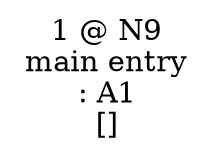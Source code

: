 digraph ARG {
node [style="filled" shape="box" color="white"]
1 [label="1 @ N9\nmain entry\n: A1\n[]" id="1"]
}
